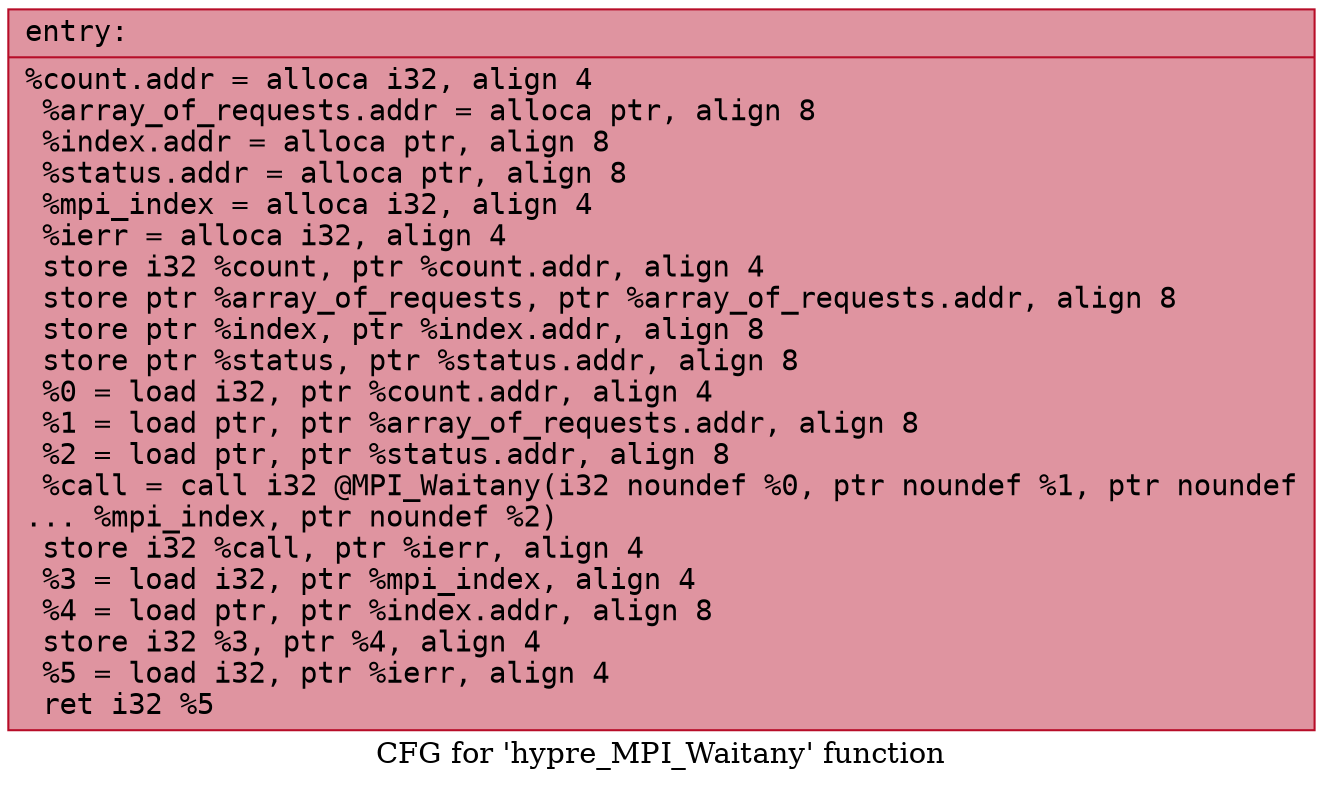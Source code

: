 digraph "CFG for 'hypre_MPI_Waitany' function" {
	label="CFG for 'hypre_MPI_Waitany' function";

	Node0x5555d6655de0 [shape=record,color="#b70d28ff", style=filled, fillcolor="#b70d2870" fontname="Courier",label="{entry:\l|  %count.addr = alloca i32, align 4\l  %array_of_requests.addr = alloca ptr, align 8\l  %index.addr = alloca ptr, align 8\l  %status.addr = alloca ptr, align 8\l  %mpi_index = alloca i32, align 4\l  %ierr = alloca i32, align 4\l  store i32 %count, ptr %count.addr, align 4\l  store ptr %array_of_requests, ptr %array_of_requests.addr, align 8\l  store ptr %index, ptr %index.addr, align 8\l  store ptr %status, ptr %status.addr, align 8\l  %0 = load i32, ptr %count.addr, align 4\l  %1 = load ptr, ptr %array_of_requests.addr, align 8\l  %2 = load ptr, ptr %status.addr, align 8\l  %call = call i32 @MPI_Waitany(i32 noundef %0, ptr noundef %1, ptr noundef\l... %mpi_index, ptr noundef %2)\l  store i32 %call, ptr %ierr, align 4\l  %3 = load i32, ptr %mpi_index, align 4\l  %4 = load ptr, ptr %index.addr, align 8\l  store i32 %3, ptr %4, align 4\l  %5 = load i32, ptr %ierr, align 4\l  ret i32 %5\l}"];
}
